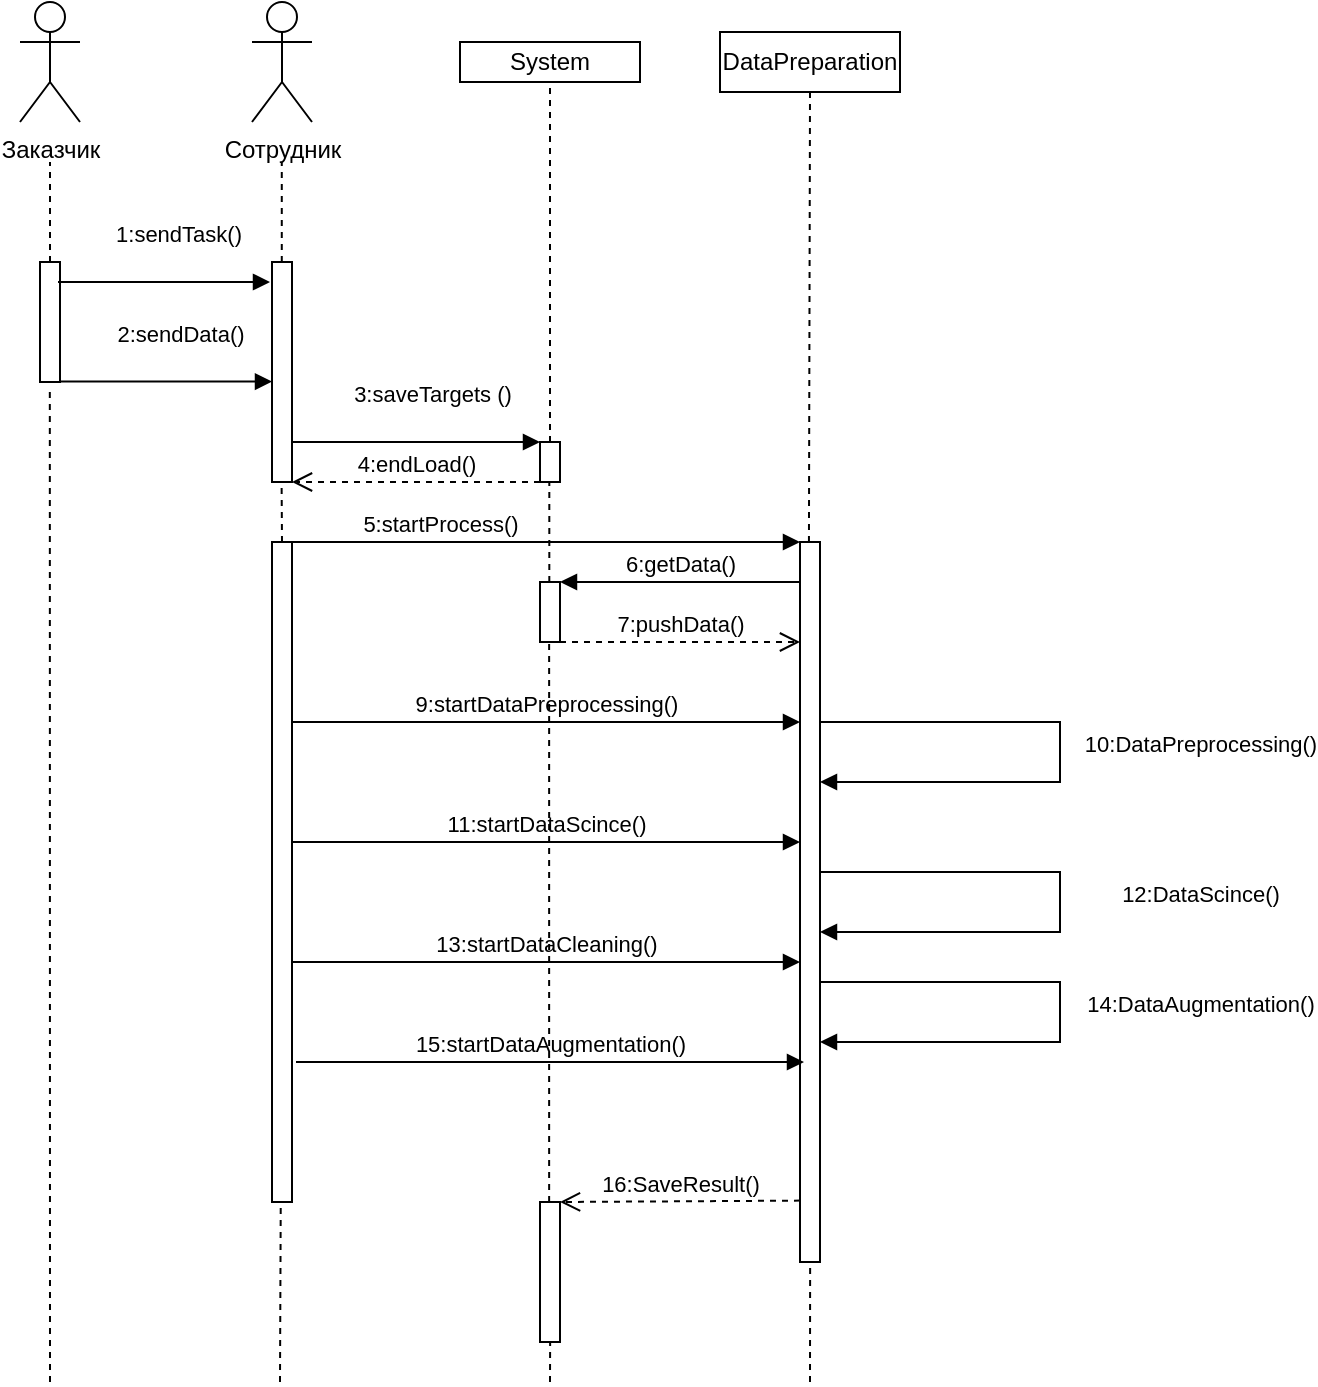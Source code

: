 <mxfile version="24.3.1" type="device">
  <diagram name="Страница — 1" id="mgLZvJFJcLSX8NvOzQ6Y">
    <mxGraphModel dx="1615" dy="897" grid="1" gridSize="10" guides="1" tooltips="1" connect="1" arrows="1" fold="1" page="1" pageScale="1" pageWidth="827" pageHeight="1169" math="0" shadow="0">
      <root>
        <mxCell id="0" />
        <mxCell id="1" parent="0" />
        <mxCell id="BKhIqPO599WWMoXGcLbZ-1" value="Заказчик" style="shape=umlActor;verticalLabelPosition=bottom;verticalAlign=top;html=1;outlineConnect=0;" vertex="1" parent="1">
          <mxGeometry x="70" y="30" width="30" height="60" as="geometry" />
        </mxCell>
        <mxCell id="BKhIqPO599WWMoXGcLbZ-4" value="Сотрудник" style="shape=umlActor;verticalLabelPosition=bottom;verticalAlign=top;html=1;outlineConnect=0;" vertex="1" parent="1">
          <mxGeometry x="186" y="30" width="30" height="60" as="geometry" />
        </mxCell>
        <mxCell id="BKhIqPO599WWMoXGcLbZ-7" value="System" style="rounded=0;whiteSpace=wrap;html=1;" vertex="1" parent="1">
          <mxGeometry x="290" y="50" width="90" height="20" as="geometry" />
        </mxCell>
        <mxCell id="BKhIqPO599WWMoXGcLbZ-8" value="DataPreparation" style="rounded=0;whiteSpace=wrap;html=1;" vertex="1" parent="1">
          <mxGeometry x="420" y="45" width="90" height="30" as="geometry" />
        </mxCell>
        <mxCell id="BKhIqPO599WWMoXGcLbZ-10" value="" style="html=1;points=[[0,0,0,0,5],[0,1,0,0,-5],[1,0,0,0,5],[1,1,0,0,-5]];perimeter=orthogonalPerimeter;outlineConnect=0;targetShapes=umlLifeline;portConstraint=eastwest;newEdgeStyle={&quot;curved&quot;:0,&quot;rounded&quot;:0};" vertex="1" parent="1">
          <mxGeometry x="80" y="160" width="10" height="60" as="geometry" />
        </mxCell>
        <mxCell id="BKhIqPO599WWMoXGcLbZ-12" value="" style="html=1;points=[[0,0,0,0,5],[0,1,0,0,-5],[1,0,0,0,5],[1,1,0,0,-5]];perimeter=orthogonalPerimeter;outlineConnect=0;targetShapes=umlLifeline;portConstraint=eastwest;newEdgeStyle={&quot;curved&quot;:0,&quot;rounded&quot;:0};" vertex="1" parent="1">
          <mxGeometry x="196" y="160" width="10" height="110" as="geometry" />
        </mxCell>
        <mxCell id="BKhIqPO599WWMoXGcLbZ-13" value="1:sendTask()" style="html=1;verticalAlign=bottom;endArrow=block;curved=0;rounded=0;entryX=0;entryY=0;entryDx=0;entryDy=5;entryPerimeter=0;exitX=1;exitY=0;exitDx=0;exitDy=5;exitPerimeter=0;" edge="1" parent="1">
          <mxGeometry x="0.132" y="15" width="80" relative="1" as="geometry">
            <mxPoint x="89" y="170" as="sourcePoint" />
            <mxPoint x="195" y="170" as="targetPoint" />
            <mxPoint as="offset" />
          </mxGeometry>
        </mxCell>
        <mxCell id="BKhIqPO599WWMoXGcLbZ-14" value="2:sendData()" style="html=1;verticalAlign=bottom;endArrow=block;curved=0;rounded=0;entryX=0;entryY=0;entryDx=0;entryDy=5;entryPerimeter=0;exitX=1;exitY=0;exitDx=0;exitDy=5;exitPerimeter=0;" edge="1" parent="1">
          <mxGeometry x="0.132" y="15" width="80" relative="1" as="geometry">
            <mxPoint x="90" y="219.77" as="sourcePoint" />
            <mxPoint x="196" y="219.77" as="targetPoint" />
            <mxPoint as="offset" />
          </mxGeometry>
        </mxCell>
        <mxCell id="BKhIqPO599WWMoXGcLbZ-18" value="" style="html=1;points=[[0,0,0,0,5],[0,1,0,0,-5],[1,0,0,0,5],[1,1,0,0,-5]];perimeter=orthogonalPerimeter;outlineConnect=0;targetShapes=umlLifeline;portConstraint=eastwest;newEdgeStyle={&quot;curved&quot;:0,&quot;rounded&quot;:0};" vertex="1" parent="1">
          <mxGeometry x="330" y="250" width="10" height="20" as="geometry" />
        </mxCell>
        <mxCell id="BKhIqPO599WWMoXGcLbZ-20" value="3:saveTargets ()" style="html=1;verticalAlign=bottom;endArrow=block;curved=0;rounded=0;exitX=1;exitY=0;exitDx=0;exitDy=5;exitPerimeter=0;" edge="1" parent="1" target="BKhIqPO599WWMoXGcLbZ-18">
          <mxGeometry x="0.132" y="15" width="80" relative="1" as="geometry">
            <mxPoint x="206" y="250" as="sourcePoint" />
            <mxPoint x="312" y="250" as="targetPoint" />
            <mxPoint as="offset" />
          </mxGeometry>
        </mxCell>
        <mxCell id="BKhIqPO599WWMoXGcLbZ-21" value="" style="html=1;points=[[0,0,0,0,5],[0,1,0,0,-5],[1,0,0,0,5],[1,1,0,0,-5]];perimeter=orthogonalPerimeter;outlineConnect=0;targetShapes=umlLifeline;portConstraint=eastwest;newEdgeStyle={&quot;curved&quot;:0,&quot;rounded&quot;:0};" vertex="1" parent="1">
          <mxGeometry x="196" y="300" width="10" height="330" as="geometry" />
        </mxCell>
        <mxCell id="BKhIqPO599WWMoXGcLbZ-22" value="" style="html=1;points=[[0,0,0,0,5],[0,1,0,0,-5],[1,0,0,0,5],[1,1,0,0,-5]];perimeter=orthogonalPerimeter;outlineConnect=0;targetShapes=umlLifeline;portConstraint=eastwest;newEdgeStyle={&quot;curved&quot;:0,&quot;rounded&quot;:0};" vertex="1" parent="1">
          <mxGeometry x="460" y="300" width="10" height="360" as="geometry" />
        </mxCell>
        <mxCell id="BKhIqPO599WWMoXGcLbZ-23" value="5:startProcess()" style="html=1;verticalAlign=bottom;endArrow=block;curved=0;rounded=0;exitX=1;exitY=0;exitDx=0;exitDy=5;exitPerimeter=0;" edge="1" parent="1" target="BKhIqPO599WWMoXGcLbZ-22">
          <mxGeometry x="-0.417" width="80" relative="1" as="geometry">
            <mxPoint x="206" y="300" as="sourcePoint" />
            <mxPoint x="330" y="300" as="targetPoint" />
            <mxPoint as="offset" />
          </mxGeometry>
        </mxCell>
        <mxCell id="BKhIqPO599WWMoXGcLbZ-24" value="4:endLoad()" style="html=1;verticalAlign=bottom;endArrow=open;dashed=1;endSize=8;curved=0;rounded=0;" edge="1" parent="1" source="BKhIqPO599WWMoXGcLbZ-18">
          <mxGeometry relative="1" as="geometry">
            <mxPoint x="286" y="270" as="sourcePoint" />
            <mxPoint x="206" y="270" as="targetPoint" />
          </mxGeometry>
        </mxCell>
        <mxCell id="BKhIqPO599WWMoXGcLbZ-25" value="" style="html=1;points=[[0,0,0,0,5],[0,1,0,0,-5],[1,0,0,0,5],[1,1,0,0,-5]];perimeter=orthogonalPerimeter;outlineConnect=0;targetShapes=umlLifeline;portConstraint=eastwest;newEdgeStyle={&quot;curved&quot;:0,&quot;rounded&quot;:0};" vertex="1" parent="1">
          <mxGeometry x="330" y="320" width="10" height="30" as="geometry" />
        </mxCell>
        <mxCell id="BKhIqPO599WWMoXGcLbZ-26" value="6:getData()" style="html=1;verticalAlign=bottom;endArrow=block;curved=0;rounded=0;" edge="1" parent="1">
          <mxGeometry width="80" relative="1" as="geometry">
            <mxPoint x="460" y="320" as="sourcePoint" />
            <mxPoint x="340" y="320" as="targetPoint" />
          </mxGeometry>
        </mxCell>
        <mxCell id="BKhIqPO599WWMoXGcLbZ-28" value="7:pushData()" style="html=1;verticalAlign=bottom;endArrow=open;dashed=1;endSize=8;curved=0;rounded=0;" edge="1" parent="1" target="BKhIqPO599WWMoXGcLbZ-22">
          <mxGeometry relative="1" as="geometry">
            <mxPoint x="340" y="350" as="sourcePoint" />
            <mxPoint x="450" y="350" as="targetPoint" />
          </mxGeometry>
        </mxCell>
        <mxCell id="BKhIqPO599WWMoXGcLbZ-30" value="9:startDataPreprocessing()" style="html=1;verticalAlign=bottom;endArrow=block;curved=0;rounded=0;" edge="1" parent="1">
          <mxGeometry width="80" relative="1" as="geometry">
            <mxPoint x="206" y="390" as="sourcePoint" />
            <mxPoint x="460" y="390.0" as="targetPoint" />
          </mxGeometry>
        </mxCell>
        <mxCell id="BKhIqPO599WWMoXGcLbZ-32" value="11:startDataScince()" style="html=1;verticalAlign=bottom;endArrow=block;curved=0;rounded=0;" edge="1" parent="1">
          <mxGeometry width="80" relative="1" as="geometry">
            <mxPoint x="206" y="450" as="sourcePoint" />
            <mxPoint x="460" y="450" as="targetPoint" />
          </mxGeometry>
        </mxCell>
        <mxCell id="BKhIqPO599WWMoXGcLbZ-35" value="13:startDataCleaning()" style="html=1;verticalAlign=bottom;endArrow=block;curved=0;rounded=0;" edge="1" parent="1">
          <mxGeometry width="80" relative="1" as="geometry">
            <mxPoint x="206" y="510" as="sourcePoint" />
            <mxPoint x="460" y="510" as="targetPoint" />
          </mxGeometry>
        </mxCell>
        <mxCell id="BKhIqPO599WWMoXGcLbZ-37" value="15:startDataAugmentation()" style="html=1;verticalAlign=bottom;endArrow=block;curved=0;rounded=0;" edge="1" parent="1">
          <mxGeometry width="80" relative="1" as="geometry">
            <mxPoint x="208" y="560" as="sourcePoint" />
            <mxPoint x="462" y="560" as="targetPoint" />
          </mxGeometry>
        </mxCell>
        <mxCell id="BKhIqPO599WWMoXGcLbZ-38" value="16:SaveResult()" style="html=1;verticalAlign=bottom;endArrow=open;dashed=1;endSize=8;curved=0;rounded=0;" edge="1" parent="1">
          <mxGeometry relative="1" as="geometry">
            <mxPoint x="460" y="629.31" as="sourcePoint" />
            <mxPoint x="340" y="630" as="targetPoint" />
          </mxGeometry>
        </mxCell>
        <mxCell id="BKhIqPO599WWMoXGcLbZ-41" value="" style="endArrow=none;dashed=1;html=1;rounded=0;" edge="1" parent="1" source="BKhIqPO599WWMoXGcLbZ-10">
          <mxGeometry width="50" height="50" relative="1" as="geometry">
            <mxPoint x="90" y="160" as="sourcePoint" />
            <mxPoint x="85" y="110" as="targetPoint" />
          </mxGeometry>
        </mxCell>
        <mxCell id="BKhIqPO599WWMoXGcLbZ-42" value="" style="endArrow=none;dashed=1;html=1;rounded=0;" edge="1" parent="1">
          <mxGeometry width="50" height="50" relative="1" as="geometry">
            <mxPoint x="200.89" y="160" as="sourcePoint" />
            <mxPoint x="200.89" y="110" as="targetPoint" />
          </mxGeometry>
        </mxCell>
        <mxCell id="BKhIqPO599WWMoXGcLbZ-43" value="" style="endArrow=none;dashed=1;html=1;rounded=0;" edge="1" parent="1">
          <mxGeometry width="50" height="50" relative="1" as="geometry">
            <mxPoint x="201" y="300" as="sourcePoint" />
            <mxPoint x="200.8" y="270" as="targetPoint" />
          </mxGeometry>
        </mxCell>
        <mxCell id="BKhIqPO599WWMoXGcLbZ-44" value="" style="endArrow=none;dashed=1;html=1;rounded=0;entryX=0.5;entryY=1;entryDx=0;entryDy=0;" edge="1" parent="1" source="BKhIqPO599WWMoXGcLbZ-18" target="BKhIqPO599WWMoXGcLbZ-7">
          <mxGeometry width="50" height="50" relative="1" as="geometry">
            <mxPoint x="210.89" y="170" as="sourcePoint" />
            <mxPoint x="210.89" y="120" as="targetPoint" />
          </mxGeometry>
        </mxCell>
        <mxCell id="BKhIqPO599WWMoXGcLbZ-45" value="" style="endArrow=none;dashed=1;html=1;rounded=0;" edge="1" parent="1" source="BKhIqPO599WWMoXGcLbZ-25">
          <mxGeometry width="50" height="50" relative="1" as="geometry">
            <mxPoint x="334.66" y="300" as="sourcePoint" />
            <mxPoint x="334.66" y="270" as="targetPoint" />
          </mxGeometry>
        </mxCell>
        <mxCell id="BKhIqPO599WWMoXGcLbZ-46" value="" style="endArrow=none;dashed=1;html=1;rounded=0;entryX=0.5;entryY=1;entryDx=0;entryDy=0;" edge="1" parent="1" target="BKhIqPO599WWMoXGcLbZ-8">
          <mxGeometry width="50" height="50" relative="1" as="geometry">
            <mxPoint x="464.47" y="300" as="sourcePoint" />
            <mxPoint x="464.47" y="120" as="targetPoint" />
          </mxGeometry>
        </mxCell>
        <mxCell id="BKhIqPO599WWMoXGcLbZ-47" value="" style="html=1;points=[[0,0,0,0,5],[0,1,0,0,-5],[1,0,0,0,5],[1,1,0,0,-5]];perimeter=orthogonalPerimeter;outlineConnect=0;targetShapes=umlLifeline;portConstraint=eastwest;newEdgeStyle={&quot;curved&quot;:0,&quot;rounded&quot;:0};" vertex="1" parent="1">
          <mxGeometry x="330" y="630" width="10" height="70" as="geometry" />
        </mxCell>
        <mxCell id="BKhIqPO599WWMoXGcLbZ-48" value="10:DataPreprocessing()" style="html=1;verticalAlign=bottom;endArrow=block;curved=0;rounded=0;" edge="1" parent="1" target="BKhIqPO599WWMoXGcLbZ-22">
          <mxGeometry x="0.037" y="70" width="80" relative="1" as="geometry">
            <mxPoint x="470" y="390" as="sourcePoint" />
            <mxPoint x="480" y="420" as="targetPoint" />
            <Array as="points">
              <mxPoint x="590" y="390" />
              <mxPoint x="590" y="420" />
            </Array>
            <mxPoint as="offset" />
          </mxGeometry>
        </mxCell>
        <mxCell id="BKhIqPO599WWMoXGcLbZ-49" value="12:DataScince()" style="html=1;verticalAlign=bottom;endArrow=block;curved=0;rounded=0;" edge="1" parent="1">
          <mxGeometry x="0.037" y="70" width="80" relative="1" as="geometry">
            <mxPoint x="470" y="465" as="sourcePoint" />
            <mxPoint x="470" y="495" as="targetPoint" />
            <Array as="points">
              <mxPoint x="590" y="465" />
              <mxPoint x="590" y="495" />
            </Array>
            <mxPoint as="offset" />
          </mxGeometry>
        </mxCell>
        <mxCell id="BKhIqPO599WWMoXGcLbZ-50" value="14:DataAugmentation()" style="html=1;verticalAlign=bottom;endArrow=block;curved=0;rounded=0;" edge="1" parent="1">
          <mxGeometry x="0.037" y="70" width="80" relative="1" as="geometry">
            <mxPoint x="470" y="520" as="sourcePoint" />
            <mxPoint x="470" y="550" as="targetPoint" />
            <Array as="points">
              <mxPoint x="590" y="520" />
              <mxPoint x="590" y="550" />
            </Array>
            <mxPoint as="offset" />
          </mxGeometry>
        </mxCell>
        <mxCell id="BKhIqPO599WWMoXGcLbZ-52" value="" style="endArrow=none;dashed=1;html=1;rounded=0;" edge="1" parent="1" source="BKhIqPO599WWMoXGcLbZ-47">
          <mxGeometry width="50" height="50" relative="1" as="geometry">
            <mxPoint x="334.91" y="400" as="sourcePoint" />
            <mxPoint x="334.57" y="350" as="targetPoint" />
          </mxGeometry>
        </mxCell>
        <mxCell id="BKhIqPO599WWMoXGcLbZ-55" value="" style="endArrow=none;dashed=1;html=1;rounded=0;entryX=0.5;entryY=1;entryDx=0;entryDy=0;" edge="1" parent="1">
          <mxGeometry width="50" height="50" relative="1" as="geometry">
            <mxPoint x="85" y="720" as="sourcePoint" />
            <mxPoint x="84.91" y="222.5" as="targetPoint" />
          </mxGeometry>
        </mxCell>
        <mxCell id="BKhIqPO599WWMoXGcLbZ-56" value="" style="endArrow=none;dashed=1;html=1;rounded=0;entryX=0.5;entryY=1;entryDx=0;entryDy=0;" edge="1" parent="1">
          <mxGeometry width="50" height="50" relative="1" as="geometry">
            <mxPoint x="200" y="720" as="sourcePoint" />
            <mxPoint x="200.37" y="630" as="targetPoint" />
          </mxGeometry>
        </mxCell>
        <mxCell id="BKhIqPO599WWMoXGcLbZ-57" value="" style="endArrow=none;dashed=1;html=1;rounded=0;entryX=0.5;entryY=1;entryDx=0;entryDy=0;" edge="1" parent="1">
          <mxGeometry width="50" height="50" relative="1" as="geometry">
            <mxPoint x="335" y="720" as="sourcePoint" />
            <mxPoint x="335.07" y="700" as="targetPoint" />
          </mxGeometry>
        </mxCell>
        <mxCell id="BKhIqPO599WWMoXGcLbZ-58" value="" style="endArrow=none;dashed=1;html=1;rounded=0;entryX=0.5;entryY=1;entryDx=0;entryDy=0;" edge="1" parent="1">
          <mxGeometry width="50" height="50" relative="1" as="geometry">
            <mxPoint x="465" y="720" as="sourcePoint" />
            <mxPoint x="465.07" y="660" as="targetPoint" />
          </mxGeometry>
        </mxCell>
      </root>
    </mxGraphModel>
  </diagram>
</mxfile>

